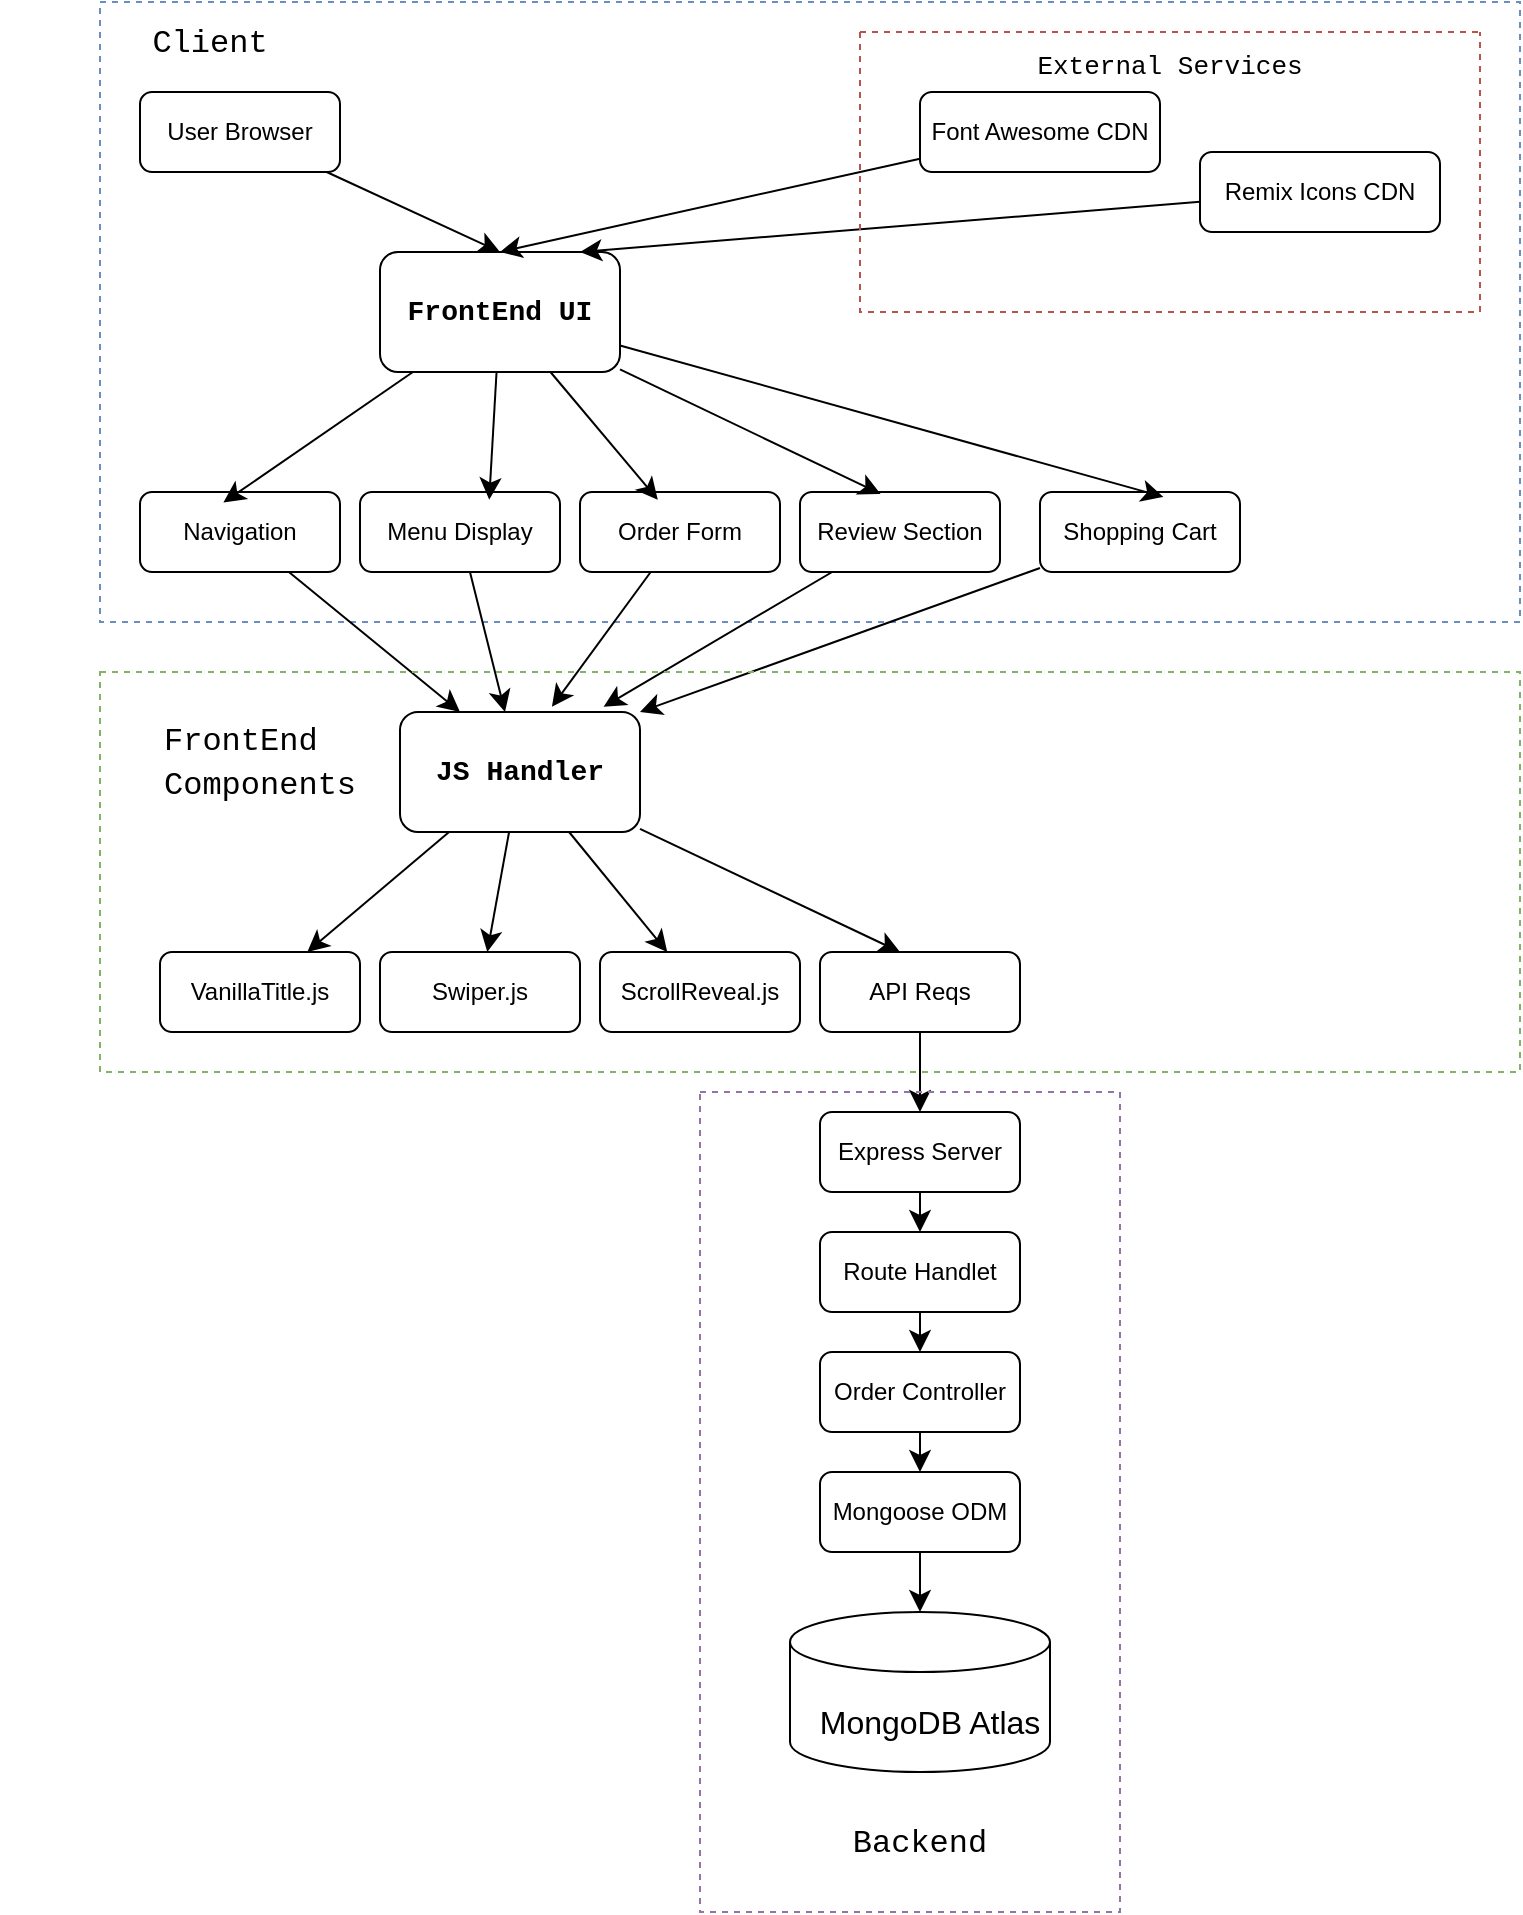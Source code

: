 <mxfile version="24.8.3">
  <diagram id="C5RBs43oDa-KdzZeNtuy" name="Page-1">
    <mxGraphModel dx="2636" dy="1226" grid="1" gridSize="10" guides="1" tooltips="1" connect="1" arrows="1" fold="1" page="1" pageScale="1" pageWidth="827" pageHeight="1169" math="0" shadow="0">
      <root>
        <mxCell id="WIyWlLk6GJQsqaUBKTNV-0" />
        <mxCell id="WIyWlLk6GJQsqaUBKTNV-1" parent="WIyWlLk6GJQsqaUBKTNV-0" />
        <mxCell id="as8VINRg8az_hKD_CEOK-18" style="edgeStyle=none;curved=1;rounded=0;orthogonalLoop=1;jettySize=auto;html=1;entryX=0.5;entryY=0;entryDx=0;entryDy=0;fontSize=12;startSize=8;endSize=8;" edge="1" parent="WIyWlLk6GJQsqaUBKTNV-1" source="WIyWlLk6GJQsqaUBKTNV-3" target="as8VINRg8az_hKD_CEOK-0">
          <mxGeometry relative="1" as="geometry" />
        </mxCell>
        <mxCell id="WIyWlLk6GJQsqaUBKTNV-3" value="User Browser" style="rounded=1;whiteSpace=wrap;html=1;fontSize=12;glass=0;strokeWidth=1;shadow=0;" parent="WIyWlLk6GJQsqaUBKTNV-1" vertex="1">
          <mxGeometry x="40" y="90" width="100" height="40" as="geometry" />
        </mxCell>
        <mxCell id="as8VINRg8az_hKD_CEOK-0" value="&lt;b style=&quot;&quot;&gt;&lt;font style=&quot;font-size: 14px;&quot; face=&quot;Courier New&quot;&gt;FrontEnd UI&lt;/font&gt;&lt;/b&gt;" style="rounded=1;whiteSpace=wrap;html=1;" vertex="1" parent="WIyWlLk6GJQsqaUBKTNV-1">
          <mxGeometry x="160" y="170" width="120" height="60" as="geometry" />
        </mxCell>
        <mxCell id="as8VINRg8az_hKD_CEOK-2" style="edgeStyle=none;curved=1;rounded=0;orthogonalLoop=1;jettySize=auto;html=1;entryX=0.5;entryY=0;entryDx=0;entryDy=0;fontSize=12;startSize=8;endSize=8;" edge="1" parent="WIyWlLk6GJQsqaUBKTNV-1" source="as8VINRg8az_hKD_CEOK-1" target="as8VINRg8az_hKD_CEOK-0">
          <mxGeometry relative="1" as="geometry" />
        </mxCell>
        <mxCell id="as8VINRg8az_hKD_CEOK-1" value="Font Awesome CDN" style="rounded=1;whiteSpace=wrap;html=1;fontSize=12;glass=0;strokeWidth=1;shadow=0;" vertex="1" parent="WIyWlLk6GJQsqaUBKTNV-1">
          <mxGeometry x="430" y="90" width="120" height="40" as="geometry" />
        </mxCell>
        <mxCell id="as8VINRg8az_hKD_CEOK-17" style="edgeStyle=none;curved=1;rounded=0;orthogonalLoop=1;jettySize=auto;html=1;fontSize=12;startSize=8;endSize=8;" edge="1" parent="WIyWlLk6GJQsqaUBKTNV-1" source="as8VINRg8az_hKD_CEOK-14">
          <mxGeometry relative="1" as="geometry">
            <mxPoint x="260" y="170" as="targetPoint" />
          </mxGeometry>
        </mxCell>
        <mxCell id="as8VINRg8az_hKD_CEOK-14" value="Remix Icons CDN" style="rounded=1;whiteSpace=wrap;html=1;fontSize=12;glass=0;strokeWidth=1;shadow=0;" vertex="1" parent="WIyWlLk6GJQsqaUBKTNV-1">
          <mxGeometry x="570" y="120" width="120" height="40" as="geometry" />
        </mxCell>
        <mxCell id="as8VINRg8az_hKD_CEOK-24" value="" style="swimlane;startSize=0;dashed=1;strokeWidth=1;strokeColor=#b85450;fillColor=#f8cecc;" vertex="1" parent="WIyWlLk6GJQsqaUBKTNV-1">
          <mxGeometry x="400" y="60" width="310" height="140" as="geometry">
            <mxRectangle x="200" y="60" width="50" height="40" as="alternateBounds" />
          </mxGeometry>
        </mxCell>
        <mxCell id="as8VINRg8az_hKD_CEOK-25" value="&lt;font style=&quot;font-size: 13px;&quot; face=&quot;Courier New&quot;&gt;External Services&lt;/font&gt;" style="text;strokeColor=none;fillColor=none;html=1;align=center;verticalAlign=middle;whiteSpace=wrap;rounded=0;fontSize=16;" vertex="1" parent="as8VINRg8az_hKD_CEOK-24">
          <mxGeometry x="50" width="210" height="30" as="geometry" />
        </mxCell>
        <mxCell id="as8VINRg8az_hKD_CEOK-37" value="" style="rounded=0;whiteSpace=wrap;html=1;fillColor=none;strokeColor=#6c8ebf;dashed=1;" vertex="1" parent="as8VINRg8az_hKD_CEOK-24">
          <mxGeometry x="-380" y="-15" width="710" height="310" as="geometry" />
        </mxCell>
        <mxCell id="as8VINRg8az_hKD_CEOK-48" style="edgeStyle=none;curved=1;rounded=0;orthogonalLoop=1;jettySize=auto;html=1;fontSize=12;startSize=8;endSize=8;entryX=0.25;entryY=0;entryDx=0;entryDy=0;" edge="1" parent="WIyWlLk6GJQsqaUBKTNV-1" source="as8VINRg8az_hKD_CEOK-27" target="as8VINRg8az_hKD_CEOK-42">
          <mxGeometry relative="1" as="geometry" />
        </mxCell>
        <mxCell id="as8VINRg8az_hKD_CEOK-27" value="Navigation" style="rounded=1;whiteSpace=wrap;html=1;fontSize=12;glass=0;strokeWidth=1;shadow=0;" vertex="1" parent="WIyWlLk6GJQsqaUBKTNV-1">
          <mxGeometry x="40" y="290" width="100" height="40" as="geometry" />
        </mxCell>
        <mxCell id="as8VINRg8az_hKD_CEOK-49" style="edgeStyle=none;curved=1;rounded=0;orthogonalLoop=1;jettySize=auto;html=1;fontSize=12;startSize=8;endSize=8;" edge="1" parent="WIyWlLk6GJQsqaUBKTNV-1" source="as8VINRg8az_hKD_CEOK-28" target="as8VINRg8az_hKD_CEOK-42">
          <mxGeometry relative="1" as="geometry" />
        </mxCell>
        <mxCell id="as8VINRg8az_hKD_CEOK-28" value="Menu Display" style="rounded=1;whiteSpace=wrap;html=1;fontSize=12;glass=0;strokeWidth=1;shadow=0;" vertex="1" parent="WIyWlLk6GJQsqaUBKTNV-1">
          <mxGeometry x="150" y="290" width="100" height="40" as="geometry" />
        </mxCell>
        <mxCell id="as8VINRg8az_hKD_CEOK-50" style="edgeStyle=none;curved=1;rounded=0;orthogonalLoop=1;jettySize=auto;html=1;fontSize=12;startSize=8;endSize=8;entryX=0.633;entryY=-0.043;entryDx=0;entryDy=0;entryPerimeter=0;" edge="1" parent="WIyWlLk6GJQsqaUBKTNV-1" source="as8VINRg8az_hKD_CEOK-29" target="as8VINRg8az_hKD_CEOK-42">
          <mxGeometry relative="1" as="geometry">
            <mxPoint x="260" y="395" as="targetPoint" />
          </mxGeometry>
        </mxCell>
        <mxCell id="as8VINRg8az_hKD_CEOK-29" value="Order Form" style="rounded=1;whiteSpace=wrap;html=1;fontSize=12;glass=0;strokeWidth=1;shadow=0;" vertex="1" parent="WIyWlLk6GJQsqaUBKTNV-1">
          <mxGeometry x="260" y="290" width="100" height="40" as="geometry" />
        </mxCell>
        <mxCell id="as8VINRg8az_hKD_CEOK-30" value="Review Section" style="rounded=1;whiteSpace=wrap;html=1;fontSize=12;glass=0;strokeWidth=1;shadow=0;" vertex="1" parent="WIyWlLk6GJQsqaUBKTNV-1">
          <mxGeometry x="370" y="290" width="100" height="40" as="geometry" />
        </mxCell>
        <mxCell id="as8VINRg8az_hKD_CEOK-52" style="edgeStyle=none;curved=1;rounded=0;orthogonalLoop=1;jettySize=auto;html=1;entryX=1;entryY=0;entryDx=0;entryDy=0;fontSize=12;startSize=8;endSize=8;" edge="1" parent="WIyWlLk6GJQsqaUBKTNV-1" source="as8VINRg8az_hKD_CEOK-31" target="as8VINRg8az_hKD_CEOK-42">
          <mxGeometry relative="1" as="geometry" />
        </mxCell>
        <mxCell id="as8VINRg8az_hKD_CEOK-31" value="Shopping Cart" style="rounded=1;whiteSpace=wrap;html=1;fontSize=12;glass=0;strokeWidth=1;shadow=0;" vertex="1" parent="WIyWlLk6GJQsqaUBKTNV-1">
          <mxGeometry x="490" y="290" width="100" height="40" as="geometry" />
        </mxCell>
        <mxCell id="as8VINRg8az_hKD_CEOK-41" value="&lt;font face=&quot;Courier New&quot;&gt;Client&lt;/font&gt;" style="text;strokeColor=none;fillColor=none;html=1;align=center;verticalAlign=middle;whiteSpace=wrap;rounded=0;fontSize=16;" vertex="1" parent="WIyWlLk6GJQsqaUBKTNV-1">
          <mxGeometry x="-30" y="50" width="210" height="30" as="geometry" />
        </mxCell>
        <mxCell id="as8VINRg8az_hKD_CEOK-54" style="edgeStyle=none;curved=1;rounded=0;orthogonalLoop=1;jettySize=auto;html=1;fontSize=12;startSize=8;endSize=8;" edge="1" parent="WIyWlLk6GJQsqaUBKTNV-1" source="as8VINRg8az_hKD_CEOK-42" target="as8VINRg8az_hKD_CEOK-43">
          <mxGeometry relative="1" as="geometry" />
        </mxCell>
        <mxCell id="as8VINRg8az_hKD_CEOK-55" style="edgeStyle=none;curved=1;rounded=0;orthogonalLoop=1;jettySize=auto;html=1;fontSize=12;startSize=8;endSize=8;" edge="1" parent="WIyWlLk6GJQsqaUBKTNV-1" source="as8VINRg8az_hKD_CEOK-42" target="as8VINRg8az_hKD_CEOK-44">
          <mxGeometry relative="1" as="geometry" />
        </mxCell>
        <mxCell id="as8VINRg8az_hKD_CEOK-56" style="edgeStyle=none;curved=1;rounded=0;orthogonalLoop=1;jettySize=auto;html=1;fontSize=12;startSize=8;endSize=8;" edge="1" parent="WIyWlLk6GJQsqaUBKTNV-1" source="as8VINRg8az_hKD_CEOK-42" target="as8VINRg8az_hKD_CEOK-45">
          <mxGeometry relative="1" as="geometry" />
        </mxCell>
        <mxCell id="as8VINRg8az_hKD_CEOK-42" value="&lt;b style=&quot;&quot;&gt;&lt;font style=&quot;font-size: 14px;&quot; face=&quot;Courier New&quot;&gt;JS Handler&lt;/font&gt;&lt;/b&gt;" style="rounded=1;whiteSpace=wrap;html=1;" vertex="1" parent="WIyWlLk6GJQsqaUBKTNV-1">
          <mxGeometry x="170" y="400" width="120" height="60" as="geometry" />
        </mxCell>
        <mxCell id="as8VINRg8az_hKD_CEOK-43" value="VanillaTitle.js" style="rounded=1;whiteSpace=wrap;html=1;fontSize=12;glass=0;strokeWidth=1;shadow=0;" vertex="1" parent="WIyWlLk6GJQsqaUBKTNV-1">
          <mxGeometry x="50" y="520" width="100" height="40" as="geometry" />
        </mxCell>
        <mxCell id="as8VINRg8az_hKD_CEOK-44" value="Swiper.js" style="rounded=1;whiteSpace=wrap;html=1;fontSize=12;glass=0;strokeWidth=1;shadow=0;" vertex="1" parent="WIyWlLk6GJQsqaUBKTNV-1">
          <mxGeometry x="160" y="520" width="100" height="40" as="geometry" />
        </mxCell>
        <mxCell id="as8VINRg8az_hKD_CEOK-45" value="ScrollReveal.js" style="rounded=1;whiteSpace=wrap;html=1;fontSize=12;glass=0;strokeWidth=1;shadow=0;" vertex="1" parent="WIyWlLk6GJQsqaUBKTNV-1">
          <mxGeometry x="270" y="520" width="100" height="40" as="geometry" />
        </mxCell>
        <mxCell id="as8VINRg8az_hKD_CEOK-79" style="edgeStyle=none;curved=1;rounded=0;orthogonalLoop=1;jettySize=auto;html=1;fontSize=12;startSize=8;endSize=8;" edge="1" parent="WIyWlLk6GJQsqaUBKTNV-1" source="as8VINRg8az_hKD_CEOK-46" target="as8VINRg8az_hKD_CEOK-73">
          <mxGeometry relative="1" as="geometry" />
        </mxCell>
        <mxCell id="as8VINRg8az_hKD_CEOK-46" value="API Reqs" style="rounded=1;whiteSpace=wrap;html=1;fontSize=12;glass=0;strokeWidth=1;shadow=0;" vertex="1" parent="WIyWlLk6GJQsqaUBKTNV-1">
          <mxGeometry x="380" y="520" width="100" height="40" as="geometry" />
        </mxCell>
        <mxCell id="as8VINRg8az_hKD_CEOK-51" style="edgeStyle=none;curved=1;rounded=0;orthogonalLoop=1;jettySize=auto;html=1;entryX=0.848;entryY=-0.043;entryDx=0;entryDy=0;entryPerimeter=0;fontSize=12;startSize=8;endSize=8;" edge="1" parent="WIyWlLk6GJQsqaUBKTNV-1" source="as8VINRg8az_hKD_CEOK-30" target="as8VINRg8az_hKD_CEOK-42">
          <mxGeometry relative="1" as="geometry" />
        </mxCell>
        <mxCell id="as8VINRg8az_hKD_CEOK-57" style="edgeStyle=none;curved=1;rounded=0;orthogonalLoop=1;jettySize=auto;html=1;fontSize=12;startSize=8;endSize=8;" edge="1" parent="WIyWlLk6GJQsqaUBKTNV-1" source="as8VINRg8az_hKD_CEOK-42">
          <mxGeometry relative="1" as="geometry">
            <mxPoint x="330" y="480" as="sourcePoint" />
            <mxPoint x="420" y="520" as="targetPoint" />
          </mxGeometry>
        </mxCell>
        <mxCell id="as8VINRg8az_hKD_CEOK-58" style="edgeStyle=none;curved=1;rounded=0;orthogonalLoop=1;jettySize=auto;html=1;entryX=0.417;entryY=0.132;entryDx=0;entryDy=0;entryPerimeter=0;fontSize=12;startSize=8;endSize=8;" edge="1" parent="WIyWlLk6GJQsqaUBKTNV-1" source="as8VINRg8az_hKD_CEOK-0" target="as8VINRg8az_hKD_CEOK-27">
          <mxGeometry relative="1" as="geometry" />
        </mxCell>
        <mxCell id="as8VINRg8az_hKD_CEOK-59" style="edgeStyle=none;curved=1;rounded=0;orthogonalLoop=1;jettySize=auto;html=1;entryX=0.646;entryY=0.096;entryDx=0;entryDy=0;entryPerimeter=0;fontSize=12;startSize=8;endSize=8;" edge="1" parent="WIyWlLk6GJQsqaUBKTNV-1" source="as8VINRg8az_hKD_CEOK-0" target="as8VINRg8az_hKD_CEOK-28">
          <mxGeometry relative="1" as="geometry" />
        </mxCell>
        <mxCell id="as8VINRg8az_hKD_CEOK-60" style="edgeStyle=none;curved=1;rounded=0;orthogonalLoop=1;jettySize=auto;html=1;entryX=0.389;entryY=0.096;entryDx=0;entryDy=0;entryPerimeter=0;fontSize=12;startSize=8;endSize=8;" edge="1" parent="WIyWlLk6GJQsqaUBKTNV-1" source="as8VINRg8az_hKD_CEOK-0" target="as8VINRg8az_hKD_CEOK-29">
          <mxGeometry relative="1" as="geometry" />
        </mxCell>
        <mxCell id="as8VINRg8az_hKD_CEOK-61" style="edgeStyle=none;curved=1;rounded=0;orthogonalLoop=1;jettySize=auto;html=1;entryX=0.403;entryY=0.025;entryDx=0;entryDy=0;entryPerimeter=0;fontSize=12;startSize=8;endSize=8;" edge="1" parent="WIyWlLk6GJQsqaUBKTNV-1" source="as8VINRg8az_hKD_CEOK-0" target="as8VINRg8az_hKD_CEOK-30">
          <mxGeometry relative="1" as="geometry" />
        </mxCell>
        <mxCell id="as8VINRg8az_hKD_CEOK-62" style="edgeStyle=none;curved=1;rounded=0;orthogonalLoop=1;jettySize=auto;html=1;entryX=0.617;entryY=0.061;entryDx=0;entryDy=0;entryPerimeter=0;fontSize=12;startSize=8;endSize=8;" edge="1" parent="WIyWlLk6GJQsqaUBKTNV-1" source="as8VINRg8az_hKD_CEOK-0" target="as8VINRg8az_hKD_CEOK-31">
          <mxGeometry relative="1" as="geometry" />
        </mxCell>
        <mxCell id="as8VINRg8az_hKD_CEOK-65" value="" style="rounded=0;whiteSpace=wrap;html=1;fillColor=none;strokeColor=#82b366;dashed=1;strokeWidth=1;" vertex="1" parent="WIyWlLk6GJQsqaUBKTNV-1">
          <mxGeometry x="20" y="380" width="710" height="200" as="geometry" />
        </mxCell>
        <mxCell id="as8VINRg8az_hKD_CEOK-70" value="&lt;font face=&quot;Courier New&quot;&gt;FrontEnd Components&lt;/font&gt;" style="text;strokeColor=none;fillColor=none;html=1;align=left;verticalAlign=middle;whiteSpace=wrap;rounded=0;fontSize=16;" vertex="1" parent="WIyWlLk6GJQsqaUBKTNV-1">
          <mxGeometry x="50" y="410" width="60" height="30" as="geometry" />
        </mxCell>
        <mxCell id="as8VINRg8az_hKD_CEOK-80" style="edgeStyle=none;curved=1;rounded=0;orthogonalLoop=1;jettySize=auto;html=1;fontSize=12;startSize=8;endSize=8;" edge="1" parent="WIyWlLk6GJQsqaUBKTNV-1" source="as8VINRg8az_hKD_CEOK-73" target="as8VINRg8az_hKD_CEOK-74">
          <mxGeometry relative="1" as="geometry" />
        </mxCell>
        <mxCell id="as8VINRg8az_hKD_CEOK-73" value="Express Server" style="rounded=1;whiteSpace=wrap;html=1;fontSize=12;glass=0;strokeWidth=1;shadow=0;" vertex="1" parent="WIyWlLk6GJQsqaUBKTNV-1">
          <mxGeometry x="380" y="600" width="100" height="40" as="geometry" />
        </mxCell>
        <mxCell id="as8VINRg8az_hKD_CEOK-81" style="edgeStyle=none;curved=1;rounded=0;orthogonalLoop=1;jettySize=auto;html=1;entryX=0.5;entryY=0;entryDx=0;entryDy=0;fontSize=12;startSize=8;endSize=8;" edge="1" parent="WIyWlLk6GJQsqaUBKTNV-1" source="as8VINRg8az_hKD_CEOK-74" target="as8VINRg8az_hKD_CEOK-75">
          <mxGeometry relative="1" as="geometry" />
        </mxCell>
        <mxCell id="as8VINRg8az_hKD_CEOK-74" value="Route Handlet" style="rounded=1;whiteSpace=wrap;html=1;fontSize=12;glass=0;strokeWidth=1;shadow=0;" vertex="1" parent="WIyWlLk6GJQsqaUBKTNV-1">
          <mxGeometry x="380" y="660" width="100" height="40" as="geometry" />
        </mxCell>
        <mxCell id="as8VINRg8az_hKD_CEOK-82" style="edgeStyle=none;curved=1;rounded=0;orthogonalLoop=1;jettySize=auto;html=1;entryX=0.5;entryY=0;entryDx=0;entryDy=0;fontSize=12;startSize=8;endSize=8;" edge="1" parent="WIyWlLk6GJQsqaUBKTNV-1" source="as8VINRg8az_hKD_CEOK-75" target="as8VINRg8az_hKD_CEOK-76">
          <mxGeometry relative="1" as="geometry" />
        </mxCell>
        <mxCell id="as8VINRg8az_hKD_CEOK-75" value="Order Controller" style="rounded=1;whiteSpace=wrap;html=1;fontSize=12;glass=0;strokeWidth=1;shadow=0;" vertex="1" parent="WIyWlLk6GJQsqaUBKTNV-1">
          <mxGeometry x="380" y="720" width="100" height="40" as="geometry" />
        </mxCell>
        <mxCell id="as8VINRg8az_hKD_CEOK-76" value="Mongoose ODM" style="rounded=1;whiteSpace=wrap;html=1;fontSize=12;glass=0;strokeWidth=1;shadow=0;" vertex="1" parent="WIyWlLk6GJQsqaUBKTNV-1">
          <mxGeometry x="380" y="780" width="100" height="40" as="geometry" />
        </mxCell>
        <mxCell id="as8VINRg8az_hKD_CEOK-77" value="" style="shape=cylinder3;whiteSpace=wrap;html=1;boundedLbl=1;backgroundOutline=1;size=15;" vertex="1" parent="WIyWlLk6GJQsqaUBKTNV-1">
          <mxGeometry x="365" y="850" width="130" height="80" as="geometry" />
        </mxCell>
        <mxCell id="as8VINRg8az_hKD_CEOK-78" value="MongoDB Atlas" style="text;strokeColor=none;fillColor=none;html=1;align=center;verticalAlign=middle;whiteSpace=wrap;rounded=0;fontSize=16;" vertex="1" parent="WIyWlLk6GJQsqaUBKTNV-1">
          <mxGeometry x="365" y="890" width="140" height="30" as="geometry" />
        </mxCell>
        <mxCell id="as8VINRg8az_hKD_CEOK-83" style="edgeStyle=none;curved=1;rounded=0;orthogonalLoop=1;jettySize=auto;html=1;entryX=0.5;entryY=0;entryDx=0;entryDy=0;entryPerimeter=0;fontSize=12;startSize=8;endSize=8;" edge="1" parent="WIyWlLk6GJQsqaUBKTNV-1" source="as8VINRg8az_hKD_CEOK-76" target="as8VINRg8az_hKD_CEOK-77">
          <mxGeometry relative="1" as="geometry" />
        </mxCell>
        <mxCell id="as8VINRg8az_hKD_CEOK-84" value="" style="rounded=0;whiteSpace=wrap;html=1;fillColor=none;strokeColor=#9673a6;dashed=1;" vertex="1" parent="WIyWlLk6GJQsqaUBKTNV-1">
          <mxGeometry x="320" y="590" width="210" height="410" as="geometry" />
        </mxCell>
        <mxCell id="as8VINRg8az_hKD_CEOK-86" value="&lt;font face=&quot;Courier New&quot;&gt;Backend&lt;/font&gt;" style="text;strokeColor=none;fillColor=none;html=1;align=center;verticalAlign=middle;whiteSpace=wrap;rounded=0;fontSize=16;" vertex="1" parent="WIyWlLk6GJQsqaUBKTNV-1">
          <mxGeometry x="400" y="950" width="60" height="30" as="geometry" />
        </mxCell>
      </root>
    </mxGraphModel>
  </diagram>
</mxfile>
